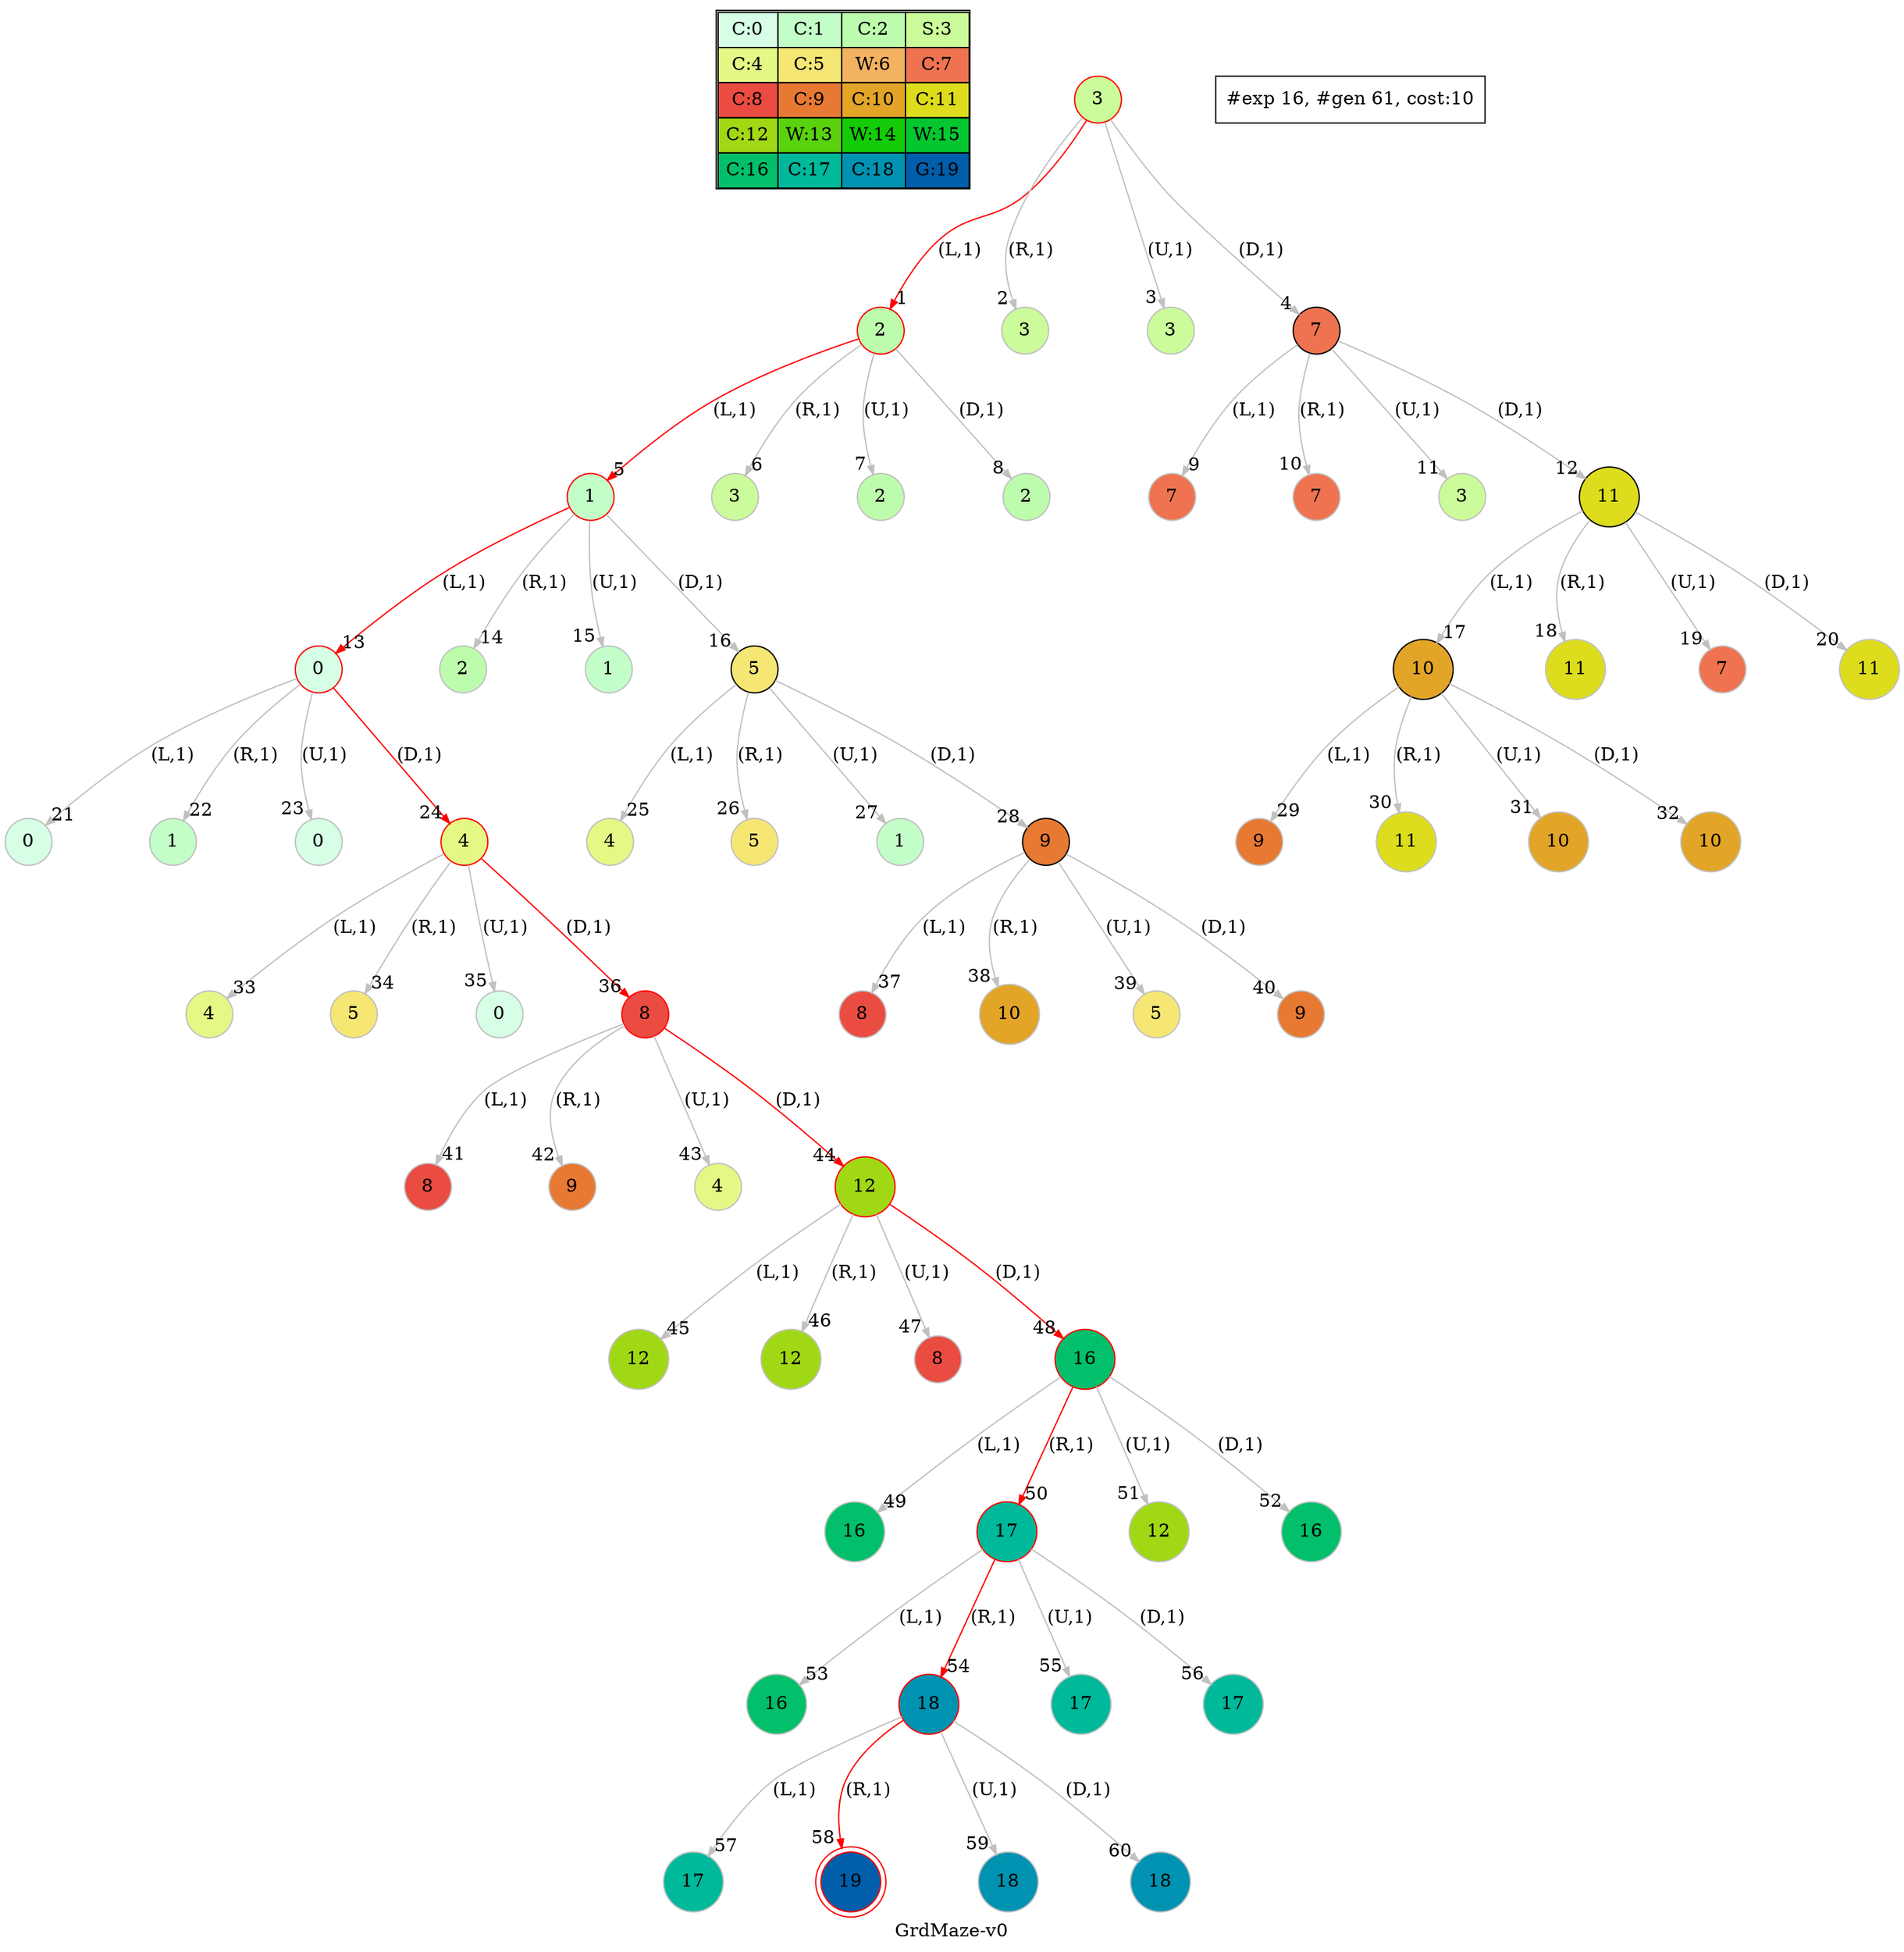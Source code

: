 digraph GrdMaze { label="GrdMaze-v0"
subgraph MAP {label=Map;map [shape=plaintext label=<<table border="1" cellpadding="5" cellspacing="0" cellborder="1"><tr><td bgcolor="0.39803922 0.15947579 0.99679532 1.        ">C:0</td><td bgcolor="0.35098039 0.23194764 0.99315867 1.        ">C:1</td><td bgcolor="0.29607843 0.31486959 0.98720184 1.        ">C:2</td><td bgcolor="0.24901961 0.38410575 0.98063477 1.        ">S:3</td></tr><tr><td bgcolor="0.19411765 0.46220388 0.97128103 1.        ">C:4</td><td bgcolor="0.14705882 0.52643216 0.96182564 1.        ">C:5</td><td bgcolor="0.09215686 0.59770746 0.94913494 1.        ">W:6</td><td bgcolor="0.0372549  0.66454018 0.93467977 1.        ">C:7</td></tr><tr><td bgcolor="0.00980392 0.71791192 0.92090552 1.        ">C:8</td><td bgcolor="0.06470588 0.77520398 0.9032472  1.        ">C:9</td><td bgcolor="0.11176471 0.81974048 0.88677369 1.        ">C:10</td><td bgcolor="0.16666667 0.8660254  0.8660254  1.        ">C:11</td></tr><tr><td bgcolor="0.21372549 0.9005867  0.84695821 1.        ">C:12</td><td bgcolor="0.26862745 0.93467977 0.82325295 1.        ">W:13</td><td bgcolor="0.32352941 0.96182564 0.79801723 1.        ">W:14</td><td bgcolor="0.37058824 0.97940977 0.77520398 1.        ">W:15</td></tr><tr><td bgcolor="0.4254902  0.99315867 0.74725253 1.        ">C:16</td><td bgcolor="0.47254902 0.99907048 0.72218645 1.        ">C:17</td><td bgcolor="0.52745098 0.99907048 0.69169844 1.        ">C:18</td><td bgcolor="0.5745098  0.99315867 0.66454018 1.        ">G:19</td></tr></table>>]} 
nodesep=1 ranksep=1 node [shape=circle] edge [arrowsize=0.7] 
"0_3" [label=3 style=filled color=red  fillcolor="0.24901961 0.38410575 0.98063477 1.        "];  
"0_3.2-0" [label=2 style=filled color=grey  fillcolor="0.29607843 0.31486959 0.98720184 1.        "color=red ];    "0_3" -> "0_3.2-0" [label="(L,1)" headlabel=" 1 " color=grey color=red ];  
"0_3.3-1" [label=3 style=filled color=grey  fillcolor="0.24901961 0.38410575 0.98063477 1.        "];   "0_3" -> "0_3.3-1" [label="(R,1)" headlabel=" 2 " color=grey ]; 
"0_3.3-2" [label=3 style=filled color=grey  fillcolor="0.24901961 0.38410575 0.98063477 1.        "];   "0_3" -> "0_3.3-2" [label="(U,1)" headlabel=" 3 " color=grey ]; 
"0_3.7-3" [label=7 style=filled color=grey  fillcolor="0.0372549  0.66454018 0.93467977 1.        "];   "0_3" -> "0_3.7-3" [label="(D,1)" headlabel=" 4 " color=grey ]; 
"0_3.2-0" [label=2 style=filled color=red  fillcolor="0.29607843 0.31486959 0.98720184 1.        "];  
"0_3.2.1-0" [label=1 style=filled color=grey  fillcolor="0.35098039 0.23194764 0.99315867 1.        "color=red ];    "0_3.2-0" -> "0_3.2.1-0" [label="(L,1)" headlabel=" 5 " color=grey color=red ];  
"0_3.2.3-1" [label=3 style=filled color=grey  fillcolor="0.24901961 0.38410575 0.98063477 1.        "];   "0_3.2-0" -> "0_3.2.3-1" [label="(R,1)" headlabel=" 6 " color=grey ]; 
"0_3.2.2-2" [label=2 style=filled color=grey  fillcolor="0.29607843 0.31486959 0.98720184 1.        "];   "0_3.2-0" -> "0_3.2.2-2" [label="(U,1)" headlabel=" 7 " color=grey ]; 
"0_3.2.2-3" [label=2 style=filled color=grey  fillcolor="0.29607843 0.31486959 0.98720184 1.        "];   "0_3.2-0" -> "0_3.2.2-3" [label="(D,1)" headlabel=" 8 " color=grey ]; 
"0_3.7-3" [label=7 style=filled color=black  fillcolor="0.0372549  0.66454018 0.93467977 1.        "];  
"0_3.7.7-0" [label=7 style=filled color=grey  fillcolor="0.0372549  0.66454018 0.93467977 1.        "];   "0_3.7-3" -> "0_3.7.7-0" [label="(L,1)" headlabel=" 9 " color=grey ]; 
"0_3.7.7-1" [label=7 style=filled color=grey  fillcolor="0.0372549  0.66454018 0.93467977 1.        "];   "0_3.7-3" -> "0_3.7.7-1" [label="(R,1)" headlabel=" 10 " color=grey ]; 
"0_3.7.3-2" [label=3 style=filled color=grey  fillcolor="0.24901961 0.38410575 0.98063477 1.        "];   "0_3.7-3" -> "0_3.7.3-2" [label="(U,1)" headlabel=" 11 " color=grey ]; 
"0_3.7.11-3" [label=11 style=filled color=grey  fillcolor="0.16666667 0.8660254  0.8660254  1.        "];   "0_3.7-3" -> "0_3.7.11-3" [label="(D,1)" headlabel=" 12 " color=grey ]; 
"0_3.2.1-0" [label=1 style=filled color=red  fillcolor="0.35098039 0.23194764 0.99315867 1.        "];  
"0_3.2.1.0-0" [label=0 style=filled color=grey  fillcolor="0.39803922 0.15947579 0.99679532 1.        "color=red ];    "0_3.2.1-0" -> "0_3.2.1.0-0" [label="(L,1)" headlabel=" 13 " color=grey color=red ];  
"0_3.2.1.2-1" [label=2 style=filled color=grey  fillcolor="0.29607843 0.31486959 0.98720184 1.        "];   "0_3.2.1-0" -> "0_3.2.1.2-1" [label="(R,1)" headlabel=" 14 " color=grey ]; 
"0_3.2.1.1-2" [label=1 style=filled color=grey  fillcolor="0.35098039 0.23194764 0.99315867 1.        "];   "0_3.2.1-0" -> "0_3.2.1.1-2" [label="(U,1)" headlabel=" 15 " color=grey ]; 
"0_3.2.1.5-3" [label=5 style=filled color=grey  fillcolor="0.14705882 0.52643216 0.96182564 1.        "];   "0_3.2.1-0" -> "0_3.2.1.5-3" [label="(D,1)" headlabel=" 16 " color=grey ]; 
"0_3.7.11-3" [label=11 style=filled color=black  fillcolor="0.16666667 0.8660254  0.8660254  1.        "];  
"0_3.7.11.10-0" [label=10 style=filled color=grey  fillcolor="0.11176471 0.81974048 0.88677369 1.        "];   "0_3.7.11-3" -> "0_3.7.11.10-0" [label="(L,1)" headlabel=" 17 " color=grey ]; 
"0_3.7.11.11-1" [label=11 style=filled color=grey  fillcolor="0.16666667 0.8660254  0.8660254  1.        "];   "0_3.7.11-3" -> "0_3.7.11.11-1" [label="(R,1)" headlabel=" 18 " color=grey ]; 
"0_3.7.11.7-2" [label=7 style=filled color=grey  fillcolor="0.0372549  0.66454018 0.93467977 1.        "];   "0_3.7.11-3" -> "0_3.7.11.7-2" [label="(U,1)" headlabel=" 19 " color=grey ]; 
"0_3.7.11.11-3" [label=11 style=filled color=grey  fillcolor="0.16666667 0.8660254  0.8660254  1.        "];   "0_3.7.11-3" -> "0_3.7.11.11-3" [label="(D,1)" headlabel=" 20 " color=grey ]; 
"0_3.2.1.0-0" [label=0 style=filled color=red  fillcolor="0.39803922 0.15947579 0.99679532 1.        "];  
"0_3.2.1.0.0-0" [label=0 style=filled color=grey  fillcolor="0.39803922 0.15947579 0.99679532 1.        "];   "0_3.2.1.0-0" -> "0_3.2.1.0.0-0" [label="(L,1)" headlabel=" 21 " color=grey ]; 
"0_3.2.1.0.1-1" [label=1 style=filled color=grey  fillcolor="0.35098039 0.23194764 0.99315867 1.        "];   "0_3.2.1.0-0" -> "0_3.2.1.0.1-1" [label="(R,1)" headlabel=" 22 " color=grey ]; 
"0_3.2.1.0.0-2" [label=0 style=filled color=grey  fillcolor="0.39803922 0.15947579 0.99679532 1.        "];   "0_3.2.1.0-0" -> "0_3.2.1.0.0-2" [label="(U,1)" headlabel=" 23 " color=grey ]; 
"0_3.2.1.0.4-3" [label=4 style=filled color=grey  fillcolor="0.19411765 0.46220388 0.97128103 1.        "color=red ];    "0_3.2.1.0-0" -> "0_3.2.1.0.4-3" [label="(D,1)" headlabel=" 24 " color=grey color=red ];  
"0_3.2.1.5-3" [label=5 style=filled color=black  fillcolor="0.14705882 0.52643216 0.96182564 1.        "];  
"0_3.2.1.5.4-0" [label=4 style=filled color=grey  fillcolor="0.19411765 0.46220388 0.97128103 1.        "];   "0_3.2.1.5-3" -> "0_3.2.1.5.4-0" [label="(L,1)" headlabel=" 25 " color=grey ]; 
"0_3.2.1.5.5-1" [label=5 style=filled color=grey  fillcolor="0.14705882 0.52643216 0.96182564 1.        "];   "0_3.2.1.5-3" -> "0_3.2.1.5.5-1" [label="(R,1)" headlabel=" 26 " color=grey ]; 
"0_3.2.1.5.1-2" [label=1 style=filled color=grey  fillcolor="0.35098039 0.23194764 0.99315867 1.        "];   "0_3.2.1.5-3" -> "0_3.2.1.5.1-2" [label="(U,1)" headlabel=" 27 " color=grey ]; 
"0_3.2.1.5.9-3" [label=9 style=filled color=grey  fillcolor="0.06470588 0.77520398 0.9032472  1.        "];   "0_3.2.1.5-3" -> "0_3.2.1.5.9-3" [label="(D,1)" headlabel=" 28 " color=grey ]; 
"0_3.7.11.10-0" [label=10 style=filled color=black  fillcolor="0.11176471 0.81974048 0.88677369 1.        "];  
"0_3.7.11.10.9-0" [label=9 style=filled color=grey  fillcolor="0.06470588 0.77520398 0.9032472  1.        "];   "0_3.7.11.10-0" -> "0_3.7.11.10.9-0" [label="(L,1)" headlabel=" 29 " color=grey ]; 
"0_3.7.11.10.11-1" [label=11 style=filled color=grey  fillcolor="0.16666667 0.8660254  0.8660254  1.        "];   "0_3.7.11.10-0" -> "0_3.7.11.10.11-1" [label="(R,1)" headlabel=" 30 " color=grey ]; 
"0_3.7.11.10.10-2" [label=10 style=filled color=grey  fillcolor="0.11176471 0.81974048 0.88677369 1.        "];   "0_3.7.11.10-0" -> "0_3.7.11.10.10-2" [label="(U,1)" headlabel=" 31 " color=grey ]; 
"0_3.7.11.10.10-3" [label=10 style=filled color=grey  fillcolor="0.11176471 0.81974048 0.88677369 1.        "];   "0_3.7.11.10-0" -> "0_3.7.11.10.10-3" [label="(D,1)" headlabel=" 32 " color=grey ]; 
"0_3.2.1.0.4-3" [label=4 style=filled color=red  fillcolor="0.19411765 0.46220388 0.97128103 1.        "];  
"0_3.2.1.0.4.4-0" [label=4 style=filled color=grey  fillcolor="0.19411765 0.46220388 0.97128103 1.        "];   "0_3.2.1.0.4-3" -> "0_3.2.1.0.4.4-0" [label="(L,1)" headlabel=" 33 " color=grey ]; 
"0_3.2.1.0.4.5-1" [label=5 style=filled color=grey  fillcolor="0.14705882 0.52643216 0.96182564 1.        "];   "0_3.2.1.0.4-3" -> "0_3.2.1.0.4.5-1" [label="(R,1)" headlabel=" 34 " color=grey ]; 
"0_3.2.1.0.4.0-2" [label=0 style=filled color=grey  fillcolor="0.39803922 0.15947579 0.99679532 1.        "];   "0_3.2.1.0.4-3" -> "0_3.2.1.0.4.0-2" [label="(U,1)" headlabel=" 35 " color=grey ]; 
"0_3.2.1.0.4.8-3" [label=8 style=filled color=grey  fillcolor="0.00980392 0.71791192 0.92090552 1.        "color=red ];    "0_3.2.1.0.4-3" -> "0_3.2.1.0.4.8-3" [label="(D,1)" headlabel=" 36 " color=grey color=red ];  
"0_3.2.1.5.9-3" [label=9 style=filled color=black  fillcolor="0.06470588 0.77520398 0.9032472  1.        "];  
"0_3.2.1.5.9.8-0" [label=8 style=filled color=grey  fillcolor="0.00980392 0.71791192 0.92090552 1.        "];   "0_3.2.1.5.9-3" -> "0_3.2.1.5.9.8-0" [label="(L,1)" headlabel=" 37 " color=grey ]; 
"0_3.2.1.5.9.10-1" [label=10 style=filled color=grey  fillcolor="0.11176471 0.81974048 0.88677369 1.        "];   "0_3.2.1.5.9-3" -> "0_3.2.1.5.9.10-1" [label="(R,1)" headlabel=" 38 " color=grey ]; 
"0_3.2.1.5.9.5-2" [label=5 style=filled color=grey  fillcolor="0.14705882 0.52643216 0.96182564 1.        "];   "0_3.2.1.5.9-3" -> "0_3.2.1.5.9.5-2" [label="(U,1)" headlabel=" 39 " color=grey ]; 
"0_3.2.1.5.9.9-3" [label=9 style=filled color=grey  fillcolor="0.06470588 0.77520398 0.9032472  1.        "];   "0_3.2.1.5.9-3" -> "0_3.2.1.5.9.9-3" [label="(D,1)" headlabel=" 40 " color=grey ]; 
"0_3.2.1.0.4.8-3" [label=8 style=filled color=red  fillcolor="0.00980392 0.71791192 0.92090552 1.        "];  
"0_3.2.1.0.4.8.8-0" [label=8 style=filled color=grey  fillcolor="0.00980392 0.71791192 0.92090552 1.        "];   "0_3.2.1.0.4.8-3" -> "0_3.2.1.0.4.8.8-0" [label="(L,1)" headlabel=" 41 " color=grey ]; 
"0_3.2.1.0.4.8.9-1" [label=9 style=filled color=grey  fillcolor="0.06470588 0.77520398 0.9032472  1.        "];   "0_3.2.1.0.4.8-3" -> "0_3.2.1.0.4.8.9-1" [label="(R,1)" headlabel=" 42 " color=grey ]; 
"0_3.2.1.0.4.8.4-2" [label=4 style=filled color=grey  fillcolor="0.19411765 0.46220388 0.97128103 1.        "];   "0_3.2.1.0.4.8-3" -> "0_3.2.1.0.4.8.4-2" [label="(U,1)" headlabel=" 43 " color=grey ]; 
"0_3.2.1.0.4.8.12-3" [label=12 style=filled color=grey  fillcolor="0.21372549 0.9005867  0.84695821 1.        "color=red ];    "0_3.2.1.0.4.8-3" -> "0_3.2.1.0.4.8.12-3" [label="(D,1)" headlabel=" 44 " color=grey color=red ];  
"0_3.2.1.0.4.8.12-3" [label=12 style=filled color=red  fillcolor="0.21372549 0.9005867  0.84695821 1.        "];  
"0_3.2.1.0.4.8.12.12-0" [label=12 style=filled color=grey  fillcolor="0.21372549 0.9005867  0.84695821 1.        "];   "0_3.2.1.0.4.8.12-3" -> "0_3.2.1.0.4.8.12.12-0" [label="(L,1)" headlabel=" 45 " color=grey ]; 
"0_3.2.1.0.4.8.12.12-1" [label=12 style=filled color=grey  fillcolor="0.21372549 0.9005867  0.84695821 1.        "];   "0_3.2.1.0.4.8.12-3" -> "0_3.2.1.0.4.8.12.12-1" [label="(R,1)" headlabel=" 46 " color=grey ]; 
"0_3.2.1.0.4.8.12.8-2" [label=8 style=filled color=grey  fillcolor="0.00980392 0.71791192 0.92090552 1.        "];   "0_3.2.1.0.4.8.12-3" -> "0_3.2.1.0.4.8.12.8-2" [label="(U,1)" headlabel=" 47 " color=grey ]; 
"0_3.2.1.0.4.8.12.16-3" [label=16 style=filled color=grey  fillcolor="0.4254902  0.99315867 0.74725253 1.        "color=red ];    "0_3.2.1.0.4.8.12-3" -> "0_3.2.1.0.4.8.12.16-3" [label="(D,1)" headlabel=" 48 " color=grey color=red ];  
"0_3.2.1.0.4.8.12.16-3" [label=16 style=filled color=red  fillcolor="0.4254902  0.99315867 0.74725253 1.        "];  
"0_3.2.1.0.4.8.12.16.16-0" [label=16 style=filled color=grey  fillcolor="0.4254902  0.99315867 0.74725253 1.        "];   "0_3.2.1.0.4.8.12.16-3" -> "0_3.2.1.0.4.8.12.16.16-0" [label="(L,1)" headlabel=" 49 " color=grey ]; 
"0_3.2.1.0.4.8.12.16.17-1" [label=17 style=filled color=grey  fillcolor="0.47254902 0.99907048 0.72218645 1.        "color=red ];    "0_3.2.1.0.4.8.12.16-3" -> "0_3.2.1.0.4.8.12.16.17-1" [label="(R,1)" headlabel=" 50 " color=grey color=red ];  
"0_3.2.1.0.4.8.12.16.12-2" [label=12 style=filled color=grey  fillcolor="0.21372549 0.9005867  0.84695821 1.        "];   "0_3.2.1.0.4.8.12.16-3" -> "0_3.2.1.0.4.8.12.16.12-2" [label="(U,1)" headlabel=" 51 " color=grey ]; 
"0_3.2.1.0.4.8.12.16.16-3" [label=16 style=filled color=grey  fillcolor="0.4254902  0.99315867 0.74725253 1.        "];   "0_3.2.1.0.4.8.12.16-3" -> "0_3.2.1.0.4.8.12.16.16-3" [label="(D,1)" headlabel=" 52 " color=grey ]; 
"0_3.2.1.0.4.8.12.16.17-1" [label=17 style=filled color=red  fillcolor="0.47254902 0.99907048 0.72218645 1.        "];  
"0_3.2.1.0.4.8.12.16.17.16-0" [label=16 style=filled color=grey  fillcolor="0.4254902  0.99315867 0.74725253 1.        "];   "0_3.2.1.0.4.8.12.16.17-1" -> "0_3.2.1.0.4.8.12.16.17.16-0" [label="(L,1)" headlabel=" 53 " color=grey ]; 
"0_3.2.1.0.4.8.12.16.17.18-1" [label=18 style=filled color=grey  fillcolor="0.52745098 0.99907048 0.69169844 1.        "color=red ];    "0_3.2.1.0.4.8.12.16.17-1" -> "0_3.2.1.0.4.8.12.16.17.18-1" [label="(R,1)" headlabel=" 54 " color=grey color=red ];  
"0_3.2.1.0.4.8.12.16.17.17-2" [label=17 style=filled color=grey  fillcolor="0.47254902 0.99907048 0.72218645 1.        "];   "0_3.2.1.0.4.8.12.16.17-1" -> "0_3.2.1.0.4.8.12.16.17.17-2" [label="(U,1)" headlabel=" 55 " color=grey ]; 
"0_3.2.1.0.4.8.12.16.17.17-3" [label=17 style=filled color=grey  fillcolor="0.47254902 0.99907048 0.72218645 1.        "];   "0_3.2.1.0.4.8.12.16.17-1" -> "0_3.2.1.0.4.8.12.16.17.17-3" [label="(D,1)" headlabel=" 56 " color=grey ]; 
"0_3.2.1.0.4.8.12.16.17.18-1" [label=18 style=filled color=red  fillcolor="0.52745098 0.99907048 0.69169844 1.        "];  
"0_3.2.1.0.4.8.12.16.17.18.17-0" [label=17 style=filled color=grey  fillcolor="0.47254902 0.99907048 0.72218645 1.        "];   "0_3.2.1.0.4.8.12.16.17.18-1" -> "0_3.2.1.0.4.8.12.16.17.18.17-0" [label="(L,1)" headlabel=" 57 " color=grey ]; 
"0_3.2.1.0.4.8.12.16.17.18.19-1" [label=19 style=filled color=red peripheries=2 fillcolor="0.5745098  0.99315867 0.66454018 1.        "color=red ];  /*GOALSTATE*/  "0_3.2.1.0.4.8.12.16.17.18-1" -> "0_3.2.1.0.4.8.12.16.17.18.19-1" [label="(R,1)" headlabel=" 58 " color=grey color=red ];  
"0_3.2.1.0.4.8.12.16.17.18.18-2" [label=18 style=filled color=grey  fillcolor="0.52745098 0.99907048 0.69169844 1.        "];   "0_3.2.1.0.4.8.12.16.17.18-1" -> "0_3.2.1.0.4.8.12.16.17.18.18-2" [label="(U,1)" headlabel=" 59 " color=grey ]; 
"0_3.2.1.0.4.8.12.16.17.18.18-3" [label=18 style=filled color=grey  fillcolor="0.52745098 0.99907048 0.69169844 1.        "];   "0_3.2.1.0.4.8.12.16.17.18-1" -> "0_3.2.1.0.4.8.12.16.17.18.18-3" [label="(D,1)" headlabel=" 60 " color=grey ]; 
 "#exp 16, #gen 61, cost:10" [ shape=box ];
}
